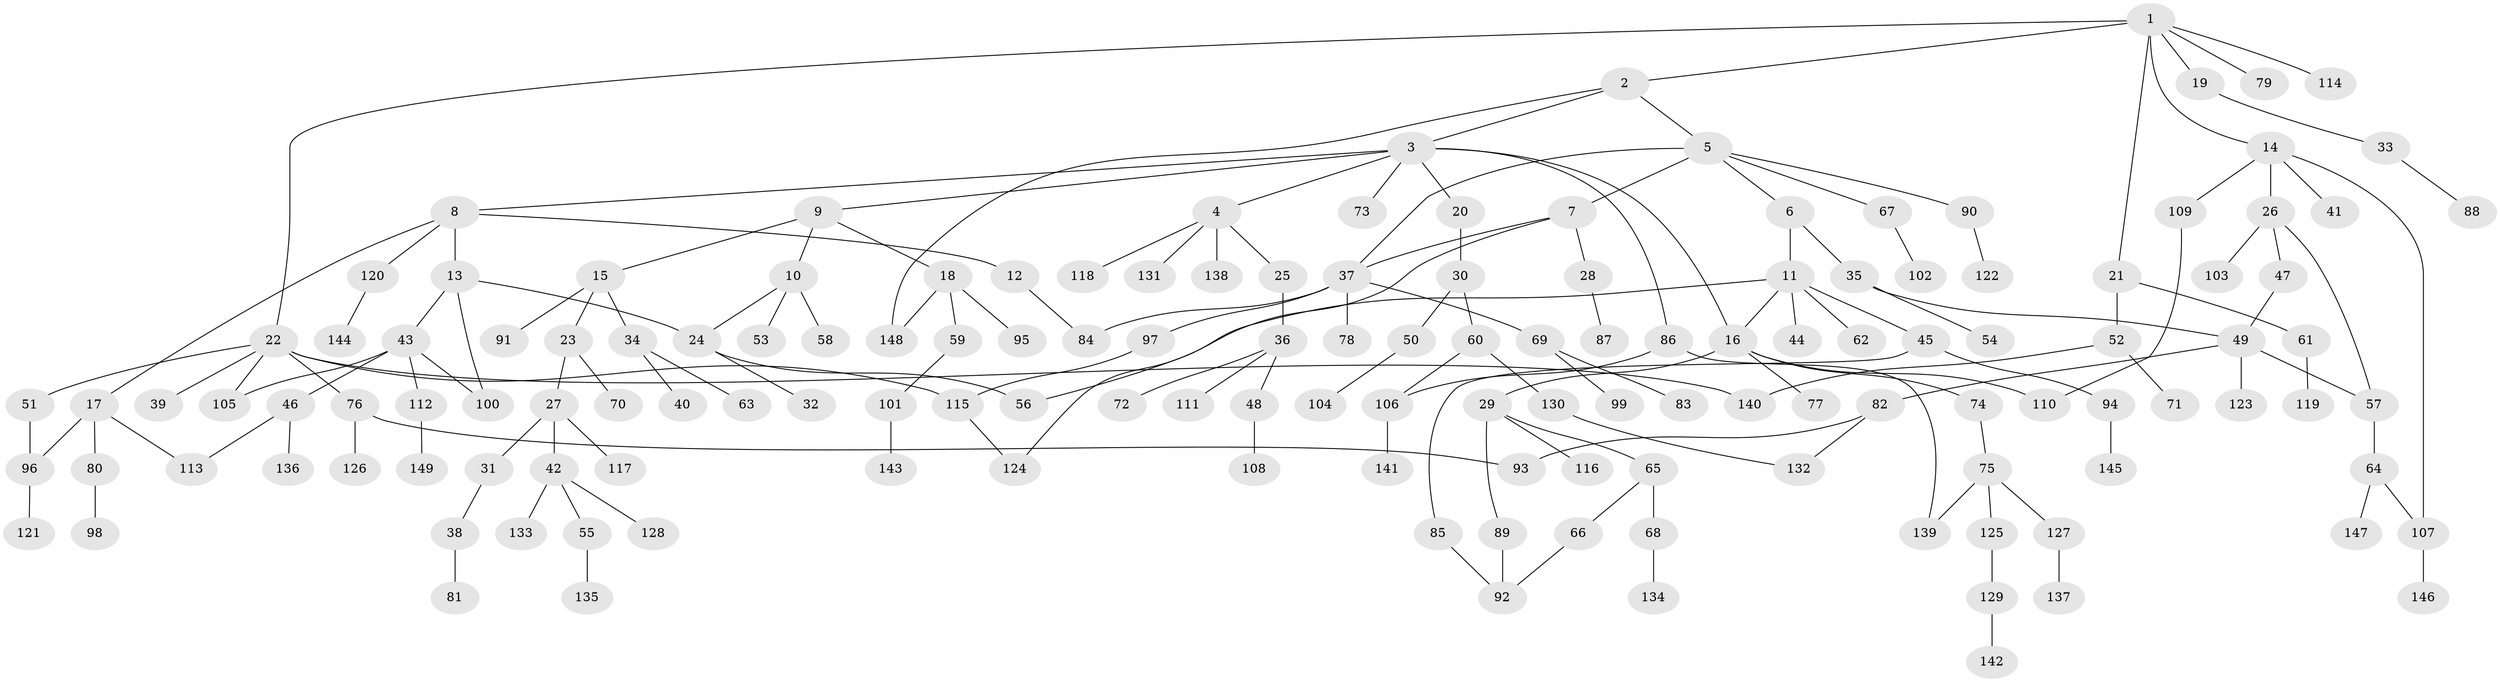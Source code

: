 // coarse degree distribution, {8: 0.009523809523809525, 4: 0.09523809523809523, 12: 0.009523809523809525, 6: 0.05714285714285714, 3: 0.14285714285714285, 7: 0.02857142857142857, 2: 0.18095238095238095, 5: 0.009523809523809525, 1: 0.4666666666666667}
// Generated by graph-tools (version 1.1) at 2025/51/02/27/25 19:51:36]
// undirected, 149 vertices, 171 edges
graph export_dot {
graph [start="1"]
  node [color=gray90,style=filled];
  1;
  2;
  3;
  4;
  5;
  6;
  7;
  8;
  9;
  10;
  11;
  12;
  13;
  14;
  15;
  16;
  17;
  18;
  19;
  20;
  21;
  22;
  23;
  24;
  25;
  26;
  27;
  28;
  29;
  30;
  31;
  32;
  33;
  34;
  35;
  36;
  37;
  38;
  39;
  40;
  41;
  42;
  43;
  44;
  45;
  46;
  47;
  48;
  49;
  50;
  51;
  52;
  53;
  54;
  55;
  56;
  57;
  58;
  59;
  60;
  61;
  62;
  63;
  64;
  65;
  66;
  67;
  68;
  69;
  70;
  71;
  72;
  73;
  74;
  75;
  76;
  77;
  78;
  79;
  80;
  81;
  82;
  83;
  84;
  85;
  86;
  87;
  88;
  89;
  90;
  91;
  92;
  93;
  94;
  95;
  96;
  97;
  98;
  99;
  100;
  101;
  102;
  103;
  104;
  105;
  106;
  107;
  108;
  109;
  110;
  111;
  112;
  113;
  114;
  115;
  116;
  117;
  118;
  119;
  120;
  121;
  122;
  123;
  124;
  125;
  126;
  127;
  128;
  129;
  130;
  131;
  132;
  133;
  134;
  135;
  136;
  137;
  138;
  139;
  140;
  141;
  142;
  143;
  144;
  145;
  146;
  147;
  148;
  149;
  1 -- 2;
  1 -- 14;
  1 -- 19;
  1 -- 21;
  1 -- 22;
  1 -- 79;
  1 -- 114;
  2 -- 3;
  2 -- 5;
  2 -- 148;
  3 -- 4;
  3 -- 8;
  3 -- 9;
  3 -- 16;
  3 -- 20;
  3 -- 73;
  3 -- 86;
  4 -- 25;
  4 -- 118;
  4 -- 131;
  4 -- 138;
  5 -- 6;
  5 -- 7;
  5 -- 67;
  5 -- 90;
  5 -- 37;
  6 -- 11;
  6 -- 35;
  7 -- 28;
  7 -- 37;
  7 -- 124;
  8 -- 12;
  8 -- 13;
  8 -- 17;
  8 -- 120;
  9 -- 10;
  9 -- 15;
  9 -- 18;
  10 -- 53;
  10 -- 58;
  10 -- 24;
  11 -- 44;
  11 -- 45;
  11 -- 62;
  11 -- 56;
  11 -- 16;
  12 -- 84;
  13 -- 24;
  13 -- 43;
  13 -- 100;
  14 -- 26;
  14 -- 41;
  14 -- 109;
  14 -- 107;
  15 -- 23;
  15 -- 34;
  15 -- 91;
  16 -- 29;
  16 -- 74;
  16 -- 77;
  16 -- 110;
  17 -- 80;
  17 -- 113;
  17 -- 96;
  18 -- 59;
  18 -- 95;
  18 -- 148;
  19 -- 33;
  20 -- 30;
  21 -- 52;
  21 -- 61;
  22 -- 39;
  22 -- 51;
  22 -- 76;
  22 -- 105;
  22 -- 115;
  22 -- 140;
  23 -- 27;
  23 -- 70;
  24 -- 32;
  24 -- 56;
  25 -- 36;
  26 -- 47;
  26 -- 103;
  26 -- 57;
  27 -- 31;
  27 -- 42;
  27 -- 117;
  28 -- 87;
  29 -- 65;
  29 -- 89;
  29 -- 116;
  30 -- 50;
  30 -- 60;
  31 -- 38;
  33 -- 88;
  34 -- 40;
  34 -- 63;
  35 -- 54;
  35 -- 49;
  36 -- 48;
  36 -- 72;
  36 -- 111;
  37 -- 69;
  37 -- 78;
  37 -- 84;
  37 -- 97;
  38 -- 81;
  42 -- 55;
  42 -- 128;
  42 -- 133;
  43 -- 46;
  43 -- 100;
  43 -- 105;
  43 -- 112;
  45 -- 85;
  45 -- 94;
  46 -- 136;
  46 -- 113;
  47 -- 49;
  48 -- 108;
  49 -- 57;
  49 -- 82;
  49 -- 123;
  50 -- 104;
  51 -- 96;
  52 -- 71;
  52 -- 140;
  55 -- 135;
  57 -- 64;
  59 -- 101;
  60 -- 130;
  60 -- 106;
  61 -- 119;
  64 -- 107;
  64 -- 147;
  65 -- 66;
  65 -- 68;
  66 -- 92;
  67 -- 102;
  68 -- 134;
  69 -- 83;
  69 -- 99;
  74 -- 75;
  75 -- 125;
  75 -- 127;
  75 -- 139;
  76 -- 93;
  76 -- 126;
  80 -- 98;
  82 -- 93;
  82 -- 132;
  85 -- 92;
  86 -- 106;
  86 -- 139;
  89 -- 92;
  90 -- 122;
  94 -- 145;
  96 -- 121;
  97 -- 115;
  101 -- 143;
  106 -- 141;
  107 -- 146;
  109 -- 110;
  112 -- 149;
  115 -- 124;
  120 -- 144;
  125 -- 129;
  127 -- 137;
  129 -- 142;
  130 -- 132;
}
